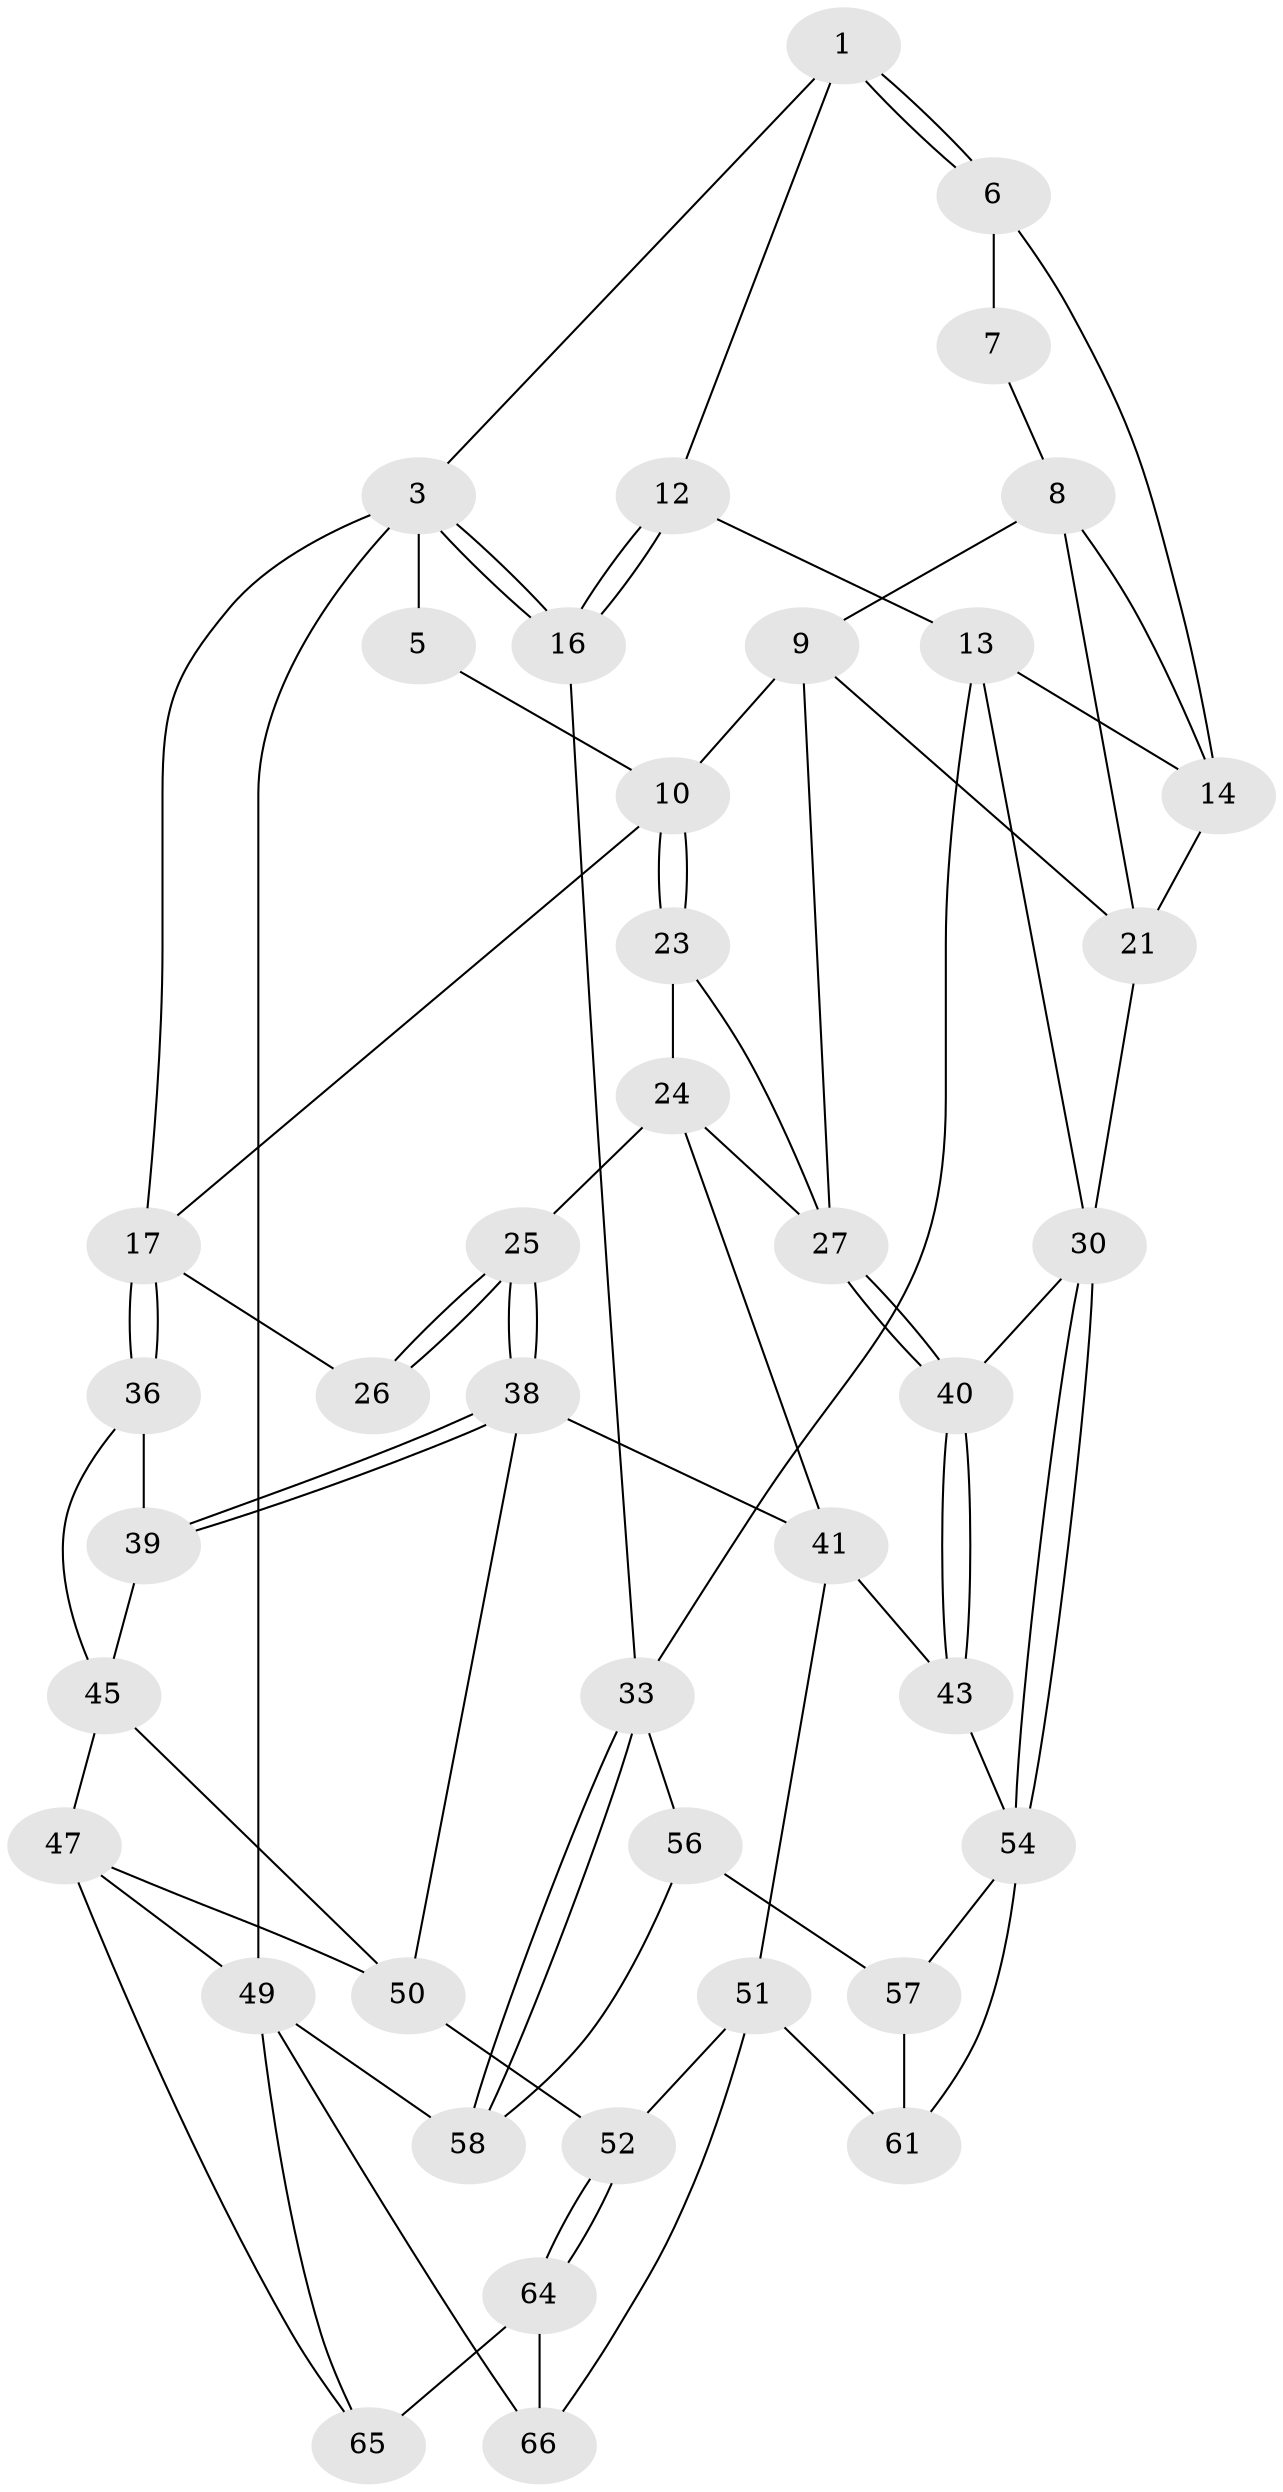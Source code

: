 // original degree distribution, {3: 0.04411764705882353, 4: 0.23529411764705882, 6: 0.23529411764705882, 5: 0.4852941176470588}
// Generated by graph-tools (version 1.1) at 2025/42/03/06/25 10:42:27]
// undirected, 41 vertices, 84 edges
graph export_dot {
graph [start="1"]
  node [color=gray90,style=filled];
  1 [pos="+0.5355730412635257+0",super="+2"];
  3 [pos="+1+0",super="+4"];
  5 [pos="+0.4581082875040368+0"];
  6 [pos="+0.5376780363141636+0",super="+15"];
  7 [pos="+0.5089705708584512+0.25446626371702735"];
  8 [pos="+0.4937986655430603+0.27682825417697504",super="+20"];
  9 [pos="+0.4213224956755481+0.2843736828254796",super="+22"];
  10 [pos="+0.35119771162869023+0.263254627672208",super="+11"];
  12 [pos="+0.883588629165174+0.1625623238642681"];
  13 [pos="+0.7824203337380929+0.27855759340158553",super="+29"];
  14 [pos="+0.7359117295372567+0.2730678612868466",super="+19"];
  16 [pos="+1+0.10514750101088971"];
  17 [pos="+0+0",super="+18"];
  21 [pos="+0.5278477769501239+0.38157557521807667",super="+32"];
  23 [pos="+0.3372110091878904+0.37923633845064825"];
  24 [pos="+0.2510660454272776+0.41022173936677503",super="+35"];
  25 [pos="+0.18420839282089518+0.4274216606819708"];
  26 [pos="+0.14801781149928336+0.3502212060654485"];
  27 [pos="+0.42217399207673023+0.4810628819150154",super="+28"];
  30 [pos="+0.7175311710850439+0.5668238302392663",super="+31"];
  33 [pos="+1+0.46810964106713476",super="+34"];
  36 [pos="+0+0.4302366574917435",super="+37"];
  38 [pos="+0.18399794655274565+0.5342204012493577",super="+42"];
  39 [pos="+0.09752073982861127+0.5350942421755241"];
  40 [pos="+0.5089190877546167+0.5703347249640304"];
  41 [pos="+0.2691922999904005+0.564730599809139",super="+44"];
  43 [pos="+0.4849326485081905+0.6693838886720486"];
  45 [pos="+0+0.5676687352513596",super="+46"];
  47 [pos="+0+0.7225081141784789",super="+48"];
  49 [pos="+0+1",super="+60"];
  50 [pos="+0.12606843096177023+0.7081127572667545",super="+53"];
  51 [pos="+0.2584434712000721+0.8143755722976815",super="+62"];
  52 [pos="+0.13157147262897742+0.7962676118407737"];
  54 [pos="+0.7423227009407102+0.6746154700703694",super="+55"];
  56 [pos="+0.9078233043228559+0.6345595394241891",super="+59"];
  57 [pos="+0.8276751845462114+0.6982355041541186",super="+63"];
  58 [pos="+1+0.9506697168033529"];
  61 [pos="+0.5498831940127857+1"];
  64 [pos="+0.11781196909523348+0.8372138677278786",super="+67"];
  65 [pos="+0.09631365829426794+0.8778429622380521",super="+68"];
  66 [pos="+0.5206155314184704+1"];
  1 -- 6;
  1 -- 6;
  1 -- 3;
  1 -- 12;
  3 -- 16;
  3 -- 16;
  3 -- 17;
  3 -- 5;
  3 -- 49 [weight=2];
  5 -- 10;
  6 -- 7 [weight=2];
  6 -- 14;
  7 -- 8;
  8 -- 9;
  8 -- 21;
  8 -- 14;
  9 -- 10;
  9 -- 27;
  9 -- 21;
  10 -- 23;
  10 -- 23;
  10 -- 17;
  12 -- 13;
  12 -- 16;
  12 -- 16;
  13 -- 14;
  13 -- 30;
  13 -- 33;
  14 -- 21;
  16 -- 33;
  17 -- 36;
  17 -- 36;
  17 -- 26;
  21 -- 30;
  23 -- 24;
  23 -- 27;
  24 -- 25;
  24 -- 41;
  24 -- 27;
  25 -- 26;
  25 -- 26;
  25 -- 38;
  25 -- 38;
  27 -- 40;
  27 -- 40;
  30 -- 54;
  30 -- 54;
  30 -- 40;
  33 -- 58;
  33 -- 58;
  33 -- 56;
  36 -- 39;
  36 -- 45;
  38 -- 39;
  38 -- 39;
  38 -- 41;
  38 -- 50;
  39 -- 45;
  40 -- 43;
  40 -- 43;
  41 -- 43;
  41 -- 51;
  43 -- 54;
  45 -- 50;
  45 -- 47;
  47 -- 50;
  47 -- 65;
  47 -- 49;
  49 -- 58;
  49 -- 66;
  49 -- 65;
  50 -- 52;
  51 -- 52;
  51 -- 66;
  51 -- 61;
  52 -- 64;
  52 -- 64;
  54 -- 57;
  54 -- 61;
  56 -- 57 [weight=2];
  56 -- 58;
  57 -- 61;
  64 -- 65 [weight=2];
  64 -- 66;
}
